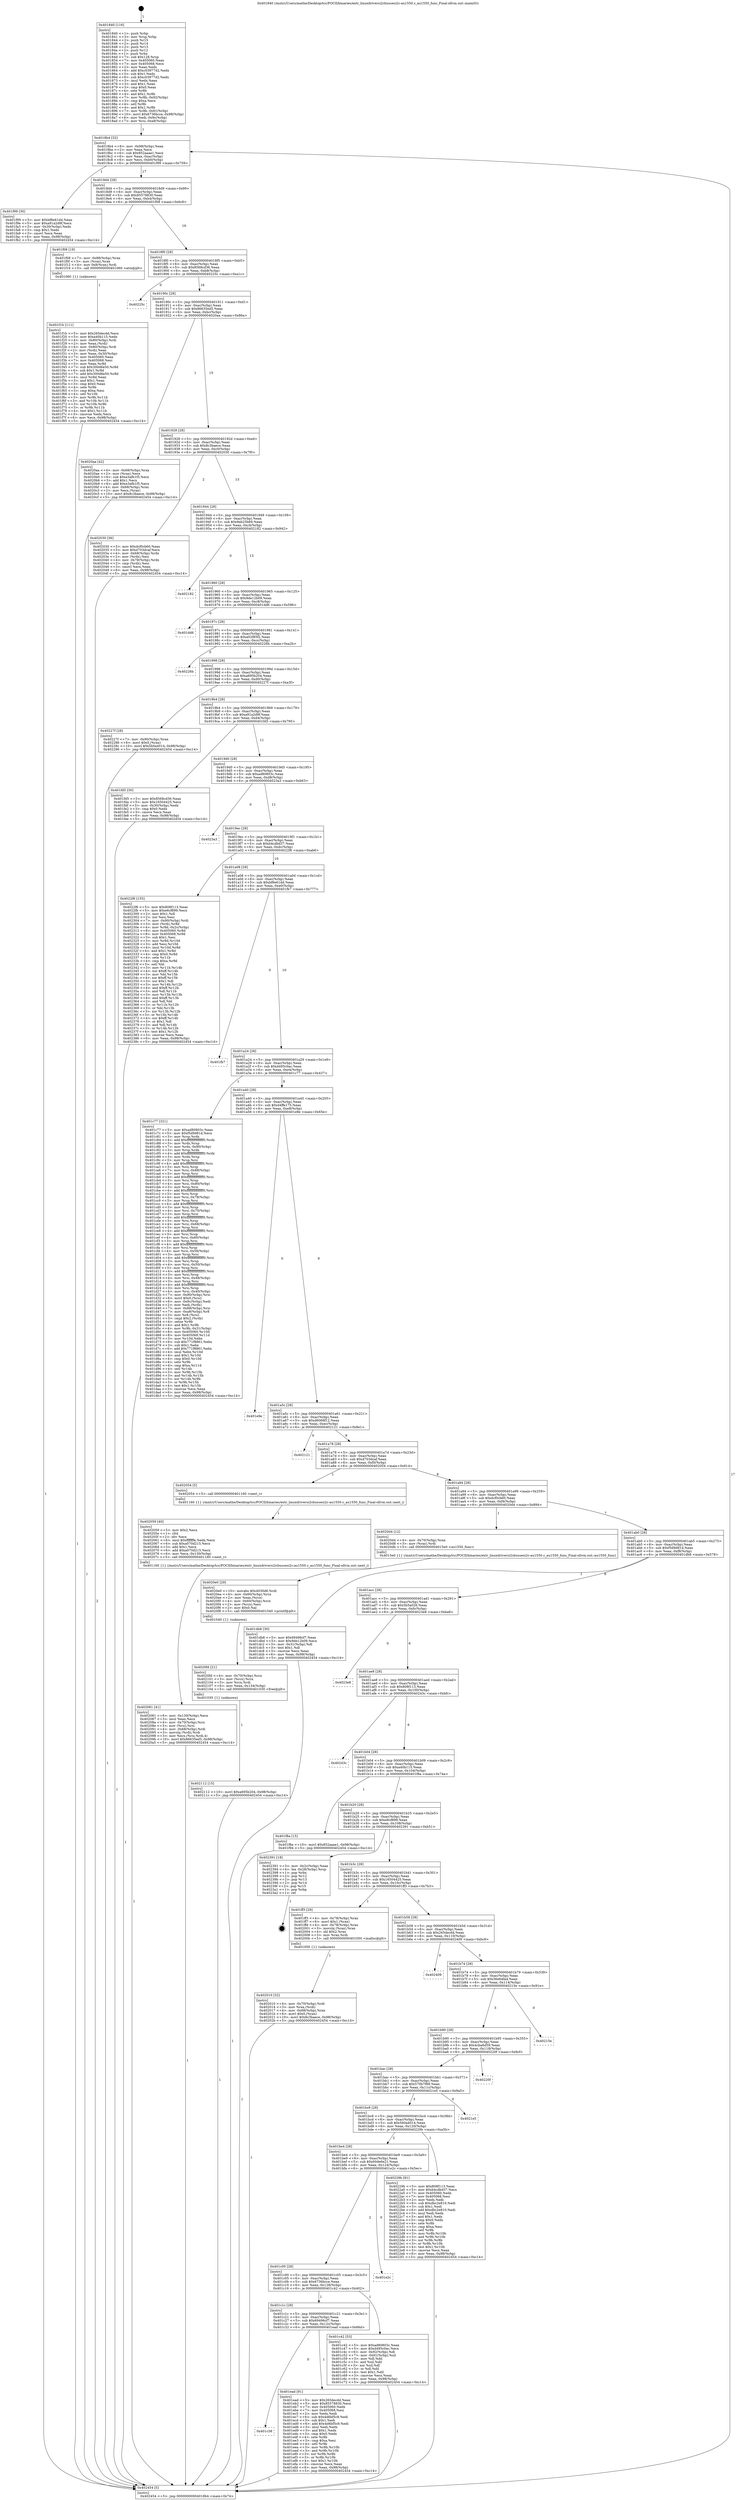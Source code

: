 digraph "0x401840" {
  label = "0x401840 (/mnt/c/Users/mathe/Desktop/tcc/POCII/binaries/extr_linuxdriversi2cbussesi2c-au1550.c_au1550_func_Final-ollvm.out::main(0))"
  labelloc = "t"
  node[shape=record]

  Entry [label="",width=0.3,height=0.3,shape=circle,fillcolor=black,style=filled]
  "0x4018b4" [label="{
     0x4018b4 [32]\l
     | [instrs]\l
     &nbsp;&nbsp;0x4018b4 \<+6\>: mov -0x98(%rbp),%eax\l
     &nbsp;&nbsp;0x4018ba \<+2\>: mov %eax,%ecx\l
     &nbsp;&nbsp;0x4018bc \<+6\>: sub $0x852aaae1,%ecx\l
     &nbsp;&nbsp;0x4018c2 \<+6\>: mov %eax,-0xac(%rbp)\l
     &nbsp;&nbsp;0x4018c8 \<+6\>: mov %ecx,-0xb0(%rbp)\l
     &nbsp;&nbsp;0x4018ce \<+6\>: je 0000000000401f99 \<main+0x759\>\l
  }"]
  "0x401f99" [label="{
     0x401f99 [30]\l
     | [instrs]\l
     &nbsp;&nbsp;0x401f99 \<+5\>: mov $0xbf8e61dd,%eax\l
     &nbsp;&nbsp;0x401f9e \<+5\>: mov $0xa91a2d9f,%ecx\l
     &nbsp;&nbsp;0x401fa3 \<+3\>: mov -0x30(%rbp),%edx\l
     &nbsp;&nbsp;0x401fa6 \<+3\>: cmp $0x1,%edx\l
     &nbsp;&nbsp;0x401fa9 \<+3\>: cmovl %ecx,%eax\l
     &nbsp;&nbsp;0x401fac \<+6\>: mov %eax,-0x98(%rbp)\l
     &nbsp;&nbsp;0x401fb2 \<+5\>: jmp 0000000000402454 \<main+0xc14\>\l
  }"]
  "0x4018d4" [label="{
     0x4018d4 [28]\l
     | [instrs]\l
     &nbsp;&nbsp;0x4018d4 \<+5\>: jmp 00000000004018d9 \<main+0x99\>\l
     &nbsp;&nbsp;0x4018d9 \<+6\>: mov -0xac(%rbp),%eax\l
     &nbsp;&nbsp;0x4018df \<+5\>: sub $0x85578830,%eax\l
     &nbsp;&nbsp;0x4018e4 \<+6\>: mov %eax,-0xb4(%rbp)\l
     &nbsp;&nbsp;0x4018ea \<+6\>: je 0000000000401f08 \<main+0x6c8\>\l
  }"]
  Exit [label="",width=0.3,height=0.3,shape=circle,fillcolor=black,style=filled,peripheries=2]
  "0x401f08" [label="{
     0x401f08 [19]\l
     | [instrs]\l
     &nbsp;&nbsp;0x401f08 \<+7\>: mov -0x88(%rbp),%rax\l
     &nbsp;&nbsp;0x401f0f \<+3\>: mov (%rax),%rax\l
     &nbsp;&nbsp;0x401f12 \<+4\>: mov 0x8(%rax),%rdi\l
     &nbsp;&nbsp;0x401f16 \<+5\>: call 0000000000401060 \<atoi@plt\>\l
     | [calls]\l
     &nbsp;&nbsp;0x401060 \{1\} (unknown)\l
  }"]
  "0x4018f0" [label="{
     0x4018f0 [28]\l
     | [instrs]\l
     &nbsp;&nbsp;0x4018f0 \<+5\>: jmp 00000000004018f5 \<main+0xb5\>\l
     &nbsp;&nbsp;0x4018f5 \<+6\>: mov -0xac(%rbp),%eax\l
     &nbsp;&nbsp;0x4018fb \<+5\>: sub $0x8568cd36,%eax\l
     &nbsp;&nbsp;0x401900 \<+6\>: mov %eax,-0xb8(%rbp)\l
     &nbsp;&nbsp;0x401906 \<+6\>: je 000000000040225c \<main+0xa1c\>\l
  }"]
  "0x402112" [label="{
     0x402112 [15]\l
     | [instrs]\l
     &nbsp;&nbsp;0x402112 \<+10\>: movl $0xa695b204,-0x98(%rbp)\l
     &nbsp;&nbsp;0x40211c \<+5\>: jmp 0000000000402454 \<main+0xc14\>\l
  }"]
  "0x40225c" [label="{
     0x40225c\l
  }", style=dashed]
  "0x40190c" [label="{
     0x40190c [28]\l
     | [instrs]\l
     &nbsp;&nbsp;0x40190c \<+5\>: jmp 0000000000401911 \<main+0xd1\>\l
     &nbsp;&nbsp;0x401911 \<+6\>: mov -0xac(%rbp),%eax\l
     &nbsp;&nbsp;0x401917 \<+5\>: sub $0x86635ed5,%eax\l
     &nbsp;&nbsp;0x40191c \<+6\>: mov %eax,-0xbc(%rbp)\l
     &nbsp;&nbsp;0x401922 \<+6\>: je 00000000004020aa \<main+0x86a\>\l
  }"]
  "0x4020fd" [label="{
     0x4020fd [21]\l
     | [instrs]\l
     &nbsp;&nbsp;0x4020fd \<+4\>: mov -0x70(%rbp),%rcx\l
     &nbsp;&nbsp;0x402101 \<+3\>: mov (%rcx),%rcx\l
     &nbsp;&nbsp;0x402104 \<+3\>: mov %rcx,%rdi\l
     &nbsp;&nbsp;0x402107 \<+6\>: mov %eax,-0x134(%rbp)\l
     &nbsp;&nbsp;0x40210d \<+5\>: call 0000000000401030 \<free@plt\>\l
     | [calls]\l
     &nbsp;&nbsp;0x401030 \{1\} (unknown)\l
  }"]
  "0x4020aa" [label="{
     0x4020aa [42]\l
     | [instrs]\l
     &nbsp;&nbsp;0x4020aa \<+4\>: mov -0x68(%rbp),%rax\l
     &nbsp;&nbsp;0x4020ae \<+2\>: mov (%rax),%ecx\l
     &nbsp;&nbsp;0x4020b0 \<+6\>: sub $0xe3afb1f5,%ecx\l
     &nbsp;&nbsp;0x4020b6 \<+3\>: add $0x1,%ecx\l
     &nbsp;&nbsp;0x4020b9 \<+6\>: add $0xe3afb1f5,%ecx\l
     &nbsp;&nbsp;0x4020bf \<+4\>: mov -0x68(%rbp),%rax\l
     &nbsp;&nbsp;0x4020c3 \<+2\>: mov %ecx,(%rax)\l
     &nbsp;&nbsp;0x4020c5 \<+10\>: movl $0x8c3baece,-0x98(%rbp)\l
     &nbsp;&nbsp;0x4020cf \<+5\>: jmp 0000000000402454 \<main+0xc14\>\l
  }"]
  "0x401928" [label="{
     0x401928 [28]\l
     | [instrs]\l
     &nbsp;&nbsp;0x401928 \<+5\>: jmp 000000000040192d \<main+0xed\>\l
     &nbsp;&nbsp;0x40192d \<+6\>: mov -0xac(%rbp),%eax\l
     &nbsp;&nbsp;0x401933 \<+5\>: sub $0x8c3baece,%eax\l
     &nbsp;&nbsp;0x401938 \<+6\>: mov %eax,-0xc0(%rbp)\l
     &nbsp;&nbsp;0x40193e \<+6\>: je 0000000000402030 \<main+0x7f0\>\l
  }"]
  "0x4020e0" [label="{
     0x4020e0 [29]\l
     | [instrs]\l
     &nbsp;&nbsp;0x4020e0 \<+10\>: movabs $0x4030d6,%rdi\l
     &nbsp;&nbsp;0x4020ea \<+4\>: mov -0x60(%rbp),%rcx\l
     &nbsp;&nbsp;0x4020ee \<+2\>: mov %eax,(%rcx)\l
     &nbsp;&nbsp;0x4020f0 \<+4\>: mov -0x60(%rbp),%rcx\l
     &nbsp;&nbsp;0x4020f4 \<+2\>: mov (%rcx),%esi\l
     &nbsp;&nbsp;0x4020f6 \<+2\>: mov $0x0,%al\l
     &nbsp;&nbsp;0x4020f8 \<+5\>: call 0000000000401040 \<printf@plt\>\l
     | [calls]\l
     &nbsp;&nbsp;0x401040 \{1\} (unknown)\l
  }"]
  "0x402030" [label="{
     0x402030 [36]\l
     | [instrs]\l
     &nbsp;&nbsp;0x402030 \<+5\>: mov $0xdcf0cb60,%eax\l
     &nbsp;&nbsp;0x402035 \<+5\>: mov $0xd703dcaf,%ecx\l
     &nbsp;&nbsp;0x40203a \<+4\>: mov -0x68(%rbp),%rdx\l
     &nbsp;&nbsp;0x40203e \<+2\>: mov (%rdx),%esi\l
     &nbsp;&nbsp;0x402040 \<+4\>: mov -0x78(%rbp),%rdx\l
     &nbsp;&nbsp;0x402044 \<+2\>: cmp (%rdx),%esi\l
     &nbsp;&nbsp;0x402046 \<+3\>: cmovl %ecx,%eax\l
     &nbsp;&nbsp;0x402049 \<+6\>: mov %eax,-0x98(%rbp)\l
     &nbsp;&nbsp;0x40204f \<+5\>: jmp 0000000000402454 \<main+0xc14\>\l
  }"]
  "0x401944" [label="{
     0x401944 [28]\l
     | [instrs]\l
     &nbsp;&nbsp;0x401944 \<+5\>: jmp 0000000000401949 \<main+0x109\>\l
     &nbsp;&nbsp;0x401949 \<+6\>: mov -0xac(%rbp),%eax\l
     &nbsp;&nbsp;0x40194f \<+5\>: sub $0x9ab25b69,%eax\l
     &nbsp;&nbsp;0x401954 \<+6\>: mov %eax,-0xc4(%rbp)\l
     &nbsp;&nbsp;0x40195a \<+6\>: je 0000000000402182 \<main+0x942\>\l
  }"]
  "0x402081" [label="{
     0x402081 [41]\l
     | [instrs]\l
     &nbsp;&nbsp;0x402081 \<+6\>: mov -0x130(%rbp),%ecx\l
     &nbsp;&nbsp;0x402087 \<+3\>: imul %eax,%ecx\l
     &nbsp;&nbsp;0x40208a \<+4\>: mov -0x70(%rbp),%rsi\l
     &nbsp;&nbsp;0x40208e \<+3\>: mov (%rsi),%rsi\l
     &nbsp;&nbsp;0x402091 \<+4\>: mov -0x68(%rbp),%rdi\l
     &nbsp;&nbsp;0x402095 \<+3\>: movslq (%rdi),%rdi\l
     &nbsp;&nbsp;0x402098 \<+3\>: mov %ecx,(%rsi,%rdi,4)\l
     &nbsp;&nbsp;0x40209b \<+10\>: movl $0x86635ed5,-0x98(%rbp)\l
     &nbsp;&nbsp;0x4020a5 \<+5\>: jmp 0000000000402454 \<main+0xc14\>\l
  }"]
  "0x402182" [label="{
     0x402182\l
  }", style=dashed]
  "0x401960" [label="{
     0x401960 [28]\l
     | [instrs]\l
     &nbsp;&nbsp;0x401960 \<+5\>: jmp 0000000000401965 \<main+0x125\>\l
     &nbsp;&nbsp;0x401965 \<+6\>: mov -0xac(%rbp),%eax\l
     &nbsp;&nbsp;0x40196b \<+5\>: sub $0x9de12b09,%eax\l
     &nbsp;&nbsp;0x401970 \<+6\>: mov %eax,-0xc8(%rbp)\l
     &nbsp;&nbsp;0x401976 \<+6\>: je 0000000000401dd6 \<main+0x596\>\l
  }"]
  "0x402059" [label="{
     0x402059 [40]\l
     | [instrs]\l
     &nbsp;&nbsp;0x402059 \<+5\>: mov $0x2,%ecx\l
     &nbsp;&nbsp;0x40205e \<+1\>: cltd\l
     &nbsp;&nbsp;0x40205f \<+2\>: idiv %ecx\l
     &nbsp;&nbsp;0x402061 \<+6\>: imul $0xfffffffe,%edx,%ecx\l
     &nbsp;&nbsp;0x402067 \<+6\>: sub $0xa070d215,%ecx\l
     &nbsp;&nbsp;0x40206d \<+3\>: add $0x1,%ecx\l
     &nbsp;&nbsp;0x402070 \<+6\>: add $0xa070d215,%ecx\l
     &nbsp;&nbsp;0x402076 \<+6\>: mov %ecx,-0x130(%rbp)\l
     &nbsp;&nbsp;0x40207c \<+5\>: call 0000000000401160 \<next_i\>\l
     | [calls]\l
     &nbsp;&nbsp;0x401160 \{1\} (/mnt/c/Users/mathe/Desktop/tcc/POCII/binaries/extr_linuxdriversi2cbussesi2c-au1550.c_au1550_func_Final-ollvm.out::next_i)\l
  }"]
  "0x401dd6" [label="{
     0x401dd6\l
  }", style=dashed]
  "0x40197c" [label="{
     0x40197c [28]\l
     | [instrs]\l
     &nbsp;&nbsp;0x40197c \<+5\>: jmp 0000000000401981 \<main+0x141\>\l
     &nbsp;&nbsp;0x401981 \<+6\>: mov -0xac(%rbp),%eax\l
     &nbsp;&nbsp;0x401987 \<+5\>: sub $0xa02f85f2,%eax\l
     &nbsp;&nbsp;0x40198c \<+6\>: mov %eax,-0xcc(%rbp)\l
     &nbsp;&nbsp;0x401992 \<+6\>: je 000000000040226b \<main+0xa2b\>\l
  }"]
  "0x402010" [label="{
     0x402010 [32]\l
     | [instrs]\l
     &nbsp;&nbsp;0x402010 \<+4\>: mov -0x70(%rbp),%rdi\l
     &nbsp;&nbsp;0x402014 \<+3\>: mov %rax,(%rdi)\l
     &nbsp;&nbsp;0x402017 \<+4\>: mov -0x68(%rbp),%rax\l
     &nbsp;&nbsp;0x40201b \<+6\>: movl $0x0,(%rax)\l
     &nbsp;&nbsp;0x402021 \<+10\>: movl $0x8c3baece,-0x98(%rbp)\l
     &nbsp;&nbsp;0x40202b \<+5\>: jmp 0000000000402454 \<main+0xc14\>\l
  }"]
  "0x40226b" [label="{
     0x40226b\l
  }", style=dashed]
  "0x401998" [label="{
     0x401998 [28]\l
     | [instrs]\l
     &nbsp;&nbsp;0x401998 \<+5\>: jmp 000000000040199d \<main+0x15d\>\l
     &nbsp;&nbsp;0x40199d \<+6\>: mov -0xac(%rbp),%eax\l
     &nbsp;&nbsp;0x4019a3 \<+5\>: sub $0xa695b204,%eax\l
     &nbsp;&nbsp;0x4019a8 \<+6\>: mov %eax,-0xd0(%rbp)\l
     &nbsp;&nbsp;0x4019ae \<+6\>: je 000000000040227f \<main+0xa3f\>\l
  }"]
  "0x401f1b" [label="{
     0x401f1b [111]\l
     | [instrs]\l
     &nbsp;&nbsp;0x401f1b \<+5\>: mov $0x265decdd,%ecx\l
     &nbsp;&nbsp;0x401f20 \<+5\>: mov $0xa40b115,%edx\l
     &nbsp;&nbsp;0x401f25 \<+4\>: mov -0x80(%rbp),%rdi\l
     &nbsp;&nbsp;0x401f29 \<+2\>: mov %eax,(%rdi)\l
     &nbsp;&nbsp;0x401f2b \<+4\>: mov -0x80(%rbp),%rdi\l
     &nbsp;&nbsp;0x401f2f \<+2\>: mov (%rdi),%eax\l
     &nbsp;&nbsp;0x401f31 \<+3\>: mov %eax,-0x30(%rbp)\l
     &nbsp;&nbsp;0x401f34 \<+7\>: mov 0x405060,%eax\l
     &nbsp;&nbsp;0x401f3b \<+7\>: mov 0x405068,%esi\l
     &nbsp;&nbsp;0x401f42 \<+3\>: mov %eax,%r8d\l
     &nbsp;&nbsp;0x401f45 \<+7\>: sub $0x300d6e50,%r8d\l
     &nbsp;&nbsp;0x401f4c \<+4\>: sub $0x1,%r8d\l
     &nbsp;&nbsp;0x401f50 \<+7\>: add $0x300d6e50,%r8d\l
     &nbsp;&nbsp;0x401f57 \<+4\>: imul %r8d,%eax\l
     &nbsp;&nbsp;0x401f5b \<+3\>: and $0x1,%eax\l
     &nbsp;&nbsp;0x401f5e \<+3\>: cmp $0x0,%eax\l
     &nbsp;&nbsp;0x401f61 \<+4\>: sete %r9b\l
     &nbsp;&nbsp;0x401f65 \<+3\>: cmp $0xa,%esi\l
     &nbsp;&nbsp;0x401f68 \<+4\>: setl %r10b\l
     &nbsp;&nbsp;0x401f6c \<+3\>: mov %r9b,%r11b\l
     &nbsp;&nbsp;0x401f6f \<+3\>: and %r10b,%r11b\l
     &nbsp;&nbsp;0x401f72 \<+3\>: xor %r10b,%r9b\l
     &nbsp;&nbsp;0x401f75 \<+3\>: or %r9b,%r11b\l
     &nbsp;&nbsp;0x401f78 \<+4\>: test $0x1,%r11b\l
     &nbsp;&nbsp;0x401f7c \<+3\>: cmovne %edx,%ecx\l
     &nbsp;&nbsp;0x401f7f \<+6\>: mov %ecx,-0x98(%rbp)\l
     &nbsp;&nbsp;0x401f85 \<+5\>: jmp 0000000000402454 \<main+0xc14\>\l
  }"]
  "0x40227f" [label="{
     0x40227f [28]\l
     | [instrs]\l
     &nbsp;&nbsp;0x40227f \<+7\>: mov -0x90(%rbp),%rax\l
     &nbsp;&nbsp;0x402286 \<+6\>: movl $0x0,(%rax)\l
     &nbsp;&nbsp;0x40228c \<+10\>: movl $0x5b0a4014,-0x98(%rbp)\l
     &nbsp;&nbsp;0x402296 \<+5\>: jmp 0000000000402454 \<main+0xc14\>\l
  }"]
  "0x4019b4" [label="{
     0x4019b4 [28]\l
     | [instrs]\l
     &nbsp;&nbsp;0x4019b4 \<+5\>: jmp 00000000004019b9 \<main+0x179\>\l
     &nbsp;&nbsp;0x4019b9 \<+6\>: mov -0xac(%rbp),%eax\l
     &nbsp;&nbsp;0x4019bf \<+5\>: sub $0xa91a2d9f,%eax\l
     &nbsp;&nbsp;0x4019c4 \<+6\>: mov %eax,-0xd4(%rbp)\l
     &nbsp;&nbsp;0x4019ca \<+6\>: je 0000000000401fd5 \<main+0x795\>\l
  }"]
  "0x401c38" [label="{
     0x401c38\l
  }", style=dashed]
  "0x401fd5" [label="{
     0x401fd5 [30]\l
     | [instrs]\l
     &nbsp;&nbsp;0x401fd5 \<+5\>: mov $0x8568cd36,%eax\l
     &nbsp;&nbsp;0x401fda \<+5\>: mov $0x16504425,%ecx\l
     &nbsp;&nbsp;0x401fdf \<+3\>: mov -0x30(%rbp),%edx\l
     &nbsp;&nbsp;0x401fe2 \<+3\>: cmp $0x0,%edx\l
     &nbsp;&nbsp;0x401fe5 \<+3\>: cmove %ecx,%eax\l
     &nbsp;&nbsp;0x401fe8 \<+6\>: mov %eax,-0x98(%rbp)\l
     &nbsp;&nbsp;0x401fee \<+5\>: jmp 0000000000402454 \<main+0xc14\>\l
  }"]
  "0x4019d0" [label="{
     0x4019d0 [28]\l
     | [instrs]\l
     &nbsp;&nbsp;0x4019d0 \<+5\>: jmp 00000000004019d5 \<main+0x195\>\l
     &nbsp;&nbsp;0x4019d5 \<+6\>: mov -0xac(%rbp),%eax\l
     &nbsp;&nbsp;0x4019db \<+5\>: sub $0xad80803c,%eax\l
     &nbsp;&nbsp;0x4019e0 \<+6\>: mov %eax,-0xd8(%rbp)\l
     &nbsp;&nbsp;0x4019e6 \<+6\>: je 00000000004023a3 \<main+0xb63\>\l
  }"]
  "0x401ead" [label="{
     0x401ead [91]\l
     | [instrs]\l
     &nbsp;&nbsp;0x401ead \<+5\>: mov $0x265decdd,%eax\l
     &nbsp;&nbsp;0x401eb2 \<+5\>: mov $0x85578830,%ecx\l
     &nbsp;&nbsp;0x401eb7 \<+7\>: mov 0x405060,%edx\l
     &nbsp;&nbsp;0x401ebe \<+7\>: mov 0x405068,%esi\l
     &nbsp;&nbsp;0x401ec5 \<+2\>: mov %edx,%edi\l
     &nbsp;&nbsp;0x401ec7 \<+6\>: sub $0x4d6bf5c9,%edi\l
     &nbsp;&nbsp;0x401ecd \<+3\>: sub $0x1,%edi\l
     &nbsp;&nbsp;0x401ed0 \<+6\>: add $0x4d6bf5c9,%edi\l
     &nbsp;&nbsp;0x401ed6 \<+3\>: imul %edi,%edx\l
     &nbsp;&nbsp;0x401ed9 \<+3\>: and $0x1,%edx\l
     &nbsp;&nbsp;0x401edc \<+3\>: cmp $0x0,%edx\l
     &nbsp;&nbsp;0x401edf \<+4\>: sete %r8b\l
     &nbsp;&nbsp;0x401ee3 \<+3\>: cmp $0xa,%esi\l
     &nbsp;&nbsp;0x401ee6 \<+4\>: setl %r9b\l
     &nbsp;&nbsp;0x401eea \<+3\>: mov %r8b,%r10b\l
     &nbsp;&nbsp;0x401eed \<+3\>: and %r9b,%r10b\l
     &nbsp;&nbsp;0x401ef0 \<+3\>: xor %r9b,%r8b\l
     &nbsp;&nbsp;0x401ef3 \<+3\>: or %r8b,%r10b\l
     &nbsp;&nbsp;0x401ef6 \<+4\>: test $0x1,%r10b\l
     &nbsp;&nbsp;0x401efa \<+3\>: cmovne %ecx,%eax\l
     &nbsp;&nbsp;0x401efd \<+6\>: mov %eax,-0x98(%rbp)\l
     &nbsp;&nbsp;0x401f03 \<+5\>: jmp 0000000000402454 \<main+0xc14\>\l
  }"]
  "0x4023a3" [label="{
     0x4023a3\l
  }", style=dashed]
  "0x4019ec" [label="{
     0x4019ec [28]\l
     | [instrs]\l
     &nbsp;&nbsp;0x4019ec \<+5\>: jmp 00000000004019f1 \<main+0x1b1\>\l
     &nbsp;&nbsp;0x4019f1 \<+6\>: mov -0xac(%rbp),%eax\l
     &nbsp;&nbsp;0x4019f7 \<+5\>: sub $0xb4cdbd37,%eax\l
     &nbsp;&nbsp;0x4019fc \<+6\>: mov %eax,-0xdc(%rbp)\l
     &nbsp;&nbsp;0x401a02 \<+6\>: je 00000000004022f6 \<main+0xab6\>\l
  }"]
  "0x401840" [label="{
     0x401840 [116]\l
     | [instrs]\l
     &nbsp;&nbsp;0x401840 \<+1\>: push %rbp\l
     &nbsp;&nbsp;0x401841 \<+3\>: mov %rsp,%rbp\l
     &nbsp;&nbsp;0x401844 \<+2\>: push %r15\l
     &nbsp;&nbsp;0x401846 \<+2\>: push %r14\l
     &nbsp;&nbsp;0x401848 \<+2\>: push %r13\l
     &nbsp;&nbsp;0x40184a \<+2\>: push %r12\l
     &nbsp;&nbsp;0x40184c \<+1\>: push %rbx\l
     &nbsp;&nbsp;0x40184d \<+7\>: sub $0x128,%rsp\l
     &nbsp;&nbsp;0x401854 \<+7\>: mov 0x405060,%eax\l
     &nbsp;&nbsp;0x40185b \<+7\>: mov 0x405068,%ecx\l
     &nbsp;&nbsp;0x401862 \<+2\>: mov %eax,%edx\l
     &nbsp;&nbsp;0x401864 \<+6\>: add $0xc03977d2,%edx\l
     &nbsp;&nbsp;0x40186a \<+3\>: sub $0x1,%edx\l
     &nbsp;&nbsp;0x40186d \<+6\>: sub $0xc03977d2,%edx\l
     &nbsp;&nbsp;0x401873 \<+3\>: imul %edx,%eax\l
     &nbsp;&nbsp;0x401876 \<+3\>: and $0x1,%eax\l
     &nbsp;&nbsp;0x401879 \<+3\>: cmp $0x0,%eax\l
     &nbsp;&nbsp;0x40187c \<+4\>: sete %r8b\l
     &nbsp;&nbsp;0x401880 \<+4\>: and $0x1,%r8b\l
     &nbsp;&nbsp;0x401884 \<+7\>: mov %r8b,-0x92(%rbp)\l
     &nbsp;&nbsp;0x40188b \<+3\>: cmp $0xa,%ecx\l
     &nbsp;&nbsp;0x40188e \<+4\>: setl %r8b\l
     &nbsp;&nbsp;0x401892 \<+4\>: and $0x1,%r8b\l
     &nbsp;&nbsp;0x401896 \<+7\>: mov %r8b,-0x91(%rbp)\l
     &nbsp;&nbsp;0x40189d \<+10\>: movl $0x6736bcce,-0x98(%rbp)\l
     &nbsp;&nbsp;0x4018a7 \<+6\>: mov %edi,-0x9c(%rbp)\l
     &nbsp;&nbsp;0x4018ad \<+7\>: mov %rsi,-0xa8(%rbp)\l
  }"]
  "0x4022f6" [label="{
     0x4022f6 [155]\l
     | [instrs]\l
     &nbsp;&nbsp;0x4022f6 \<+5\>: mov $0x808f113,%eax\l
     &nbsp;&nbsp;0x4022fb \<+5\>: mov $0xe6cf899,%ecx\l
     &nbsp;&nbsp;0x402300 \<+2\>: mov $0x1,%dl\l
     &nbsp;&nbsp;0x402302 \<+2\>: xor %esi,%esi\l
     &nbsp;&nbsp;0x402304 \<+7\>: mov -0x90(%rbp),%rdi\l
     &nbsp;&nbsp;0x40230b \<+3\>: mov (%rdi),%r8d\l
     &nbsp;&nbsp;0x40230e \<+4\>: mov %r8d,-0x2c(%rbp)\l
     &nbsp;&nbsp;0x402312 \<+8\>: mov 0x405060,%r8d\l
     &nbsp;&nbsp;0x40231a \<+8\>: mov 0x405068,%r9d\l
     &nbsp;&nbsp;0x402322 \<+3\>: sub $0x1,%esi\l
     &nbsp;&nbsp;0x402325 \<+3\>: mov %r8d,%r10d\l
     &nbsp;&nbsp;0x402328 \<+3\>: add %esi,%r10d\l
     &nbsp;&nbsp;0x40232b \<+4\>: imul %r10d,%r8d\l
     &nbsp;&nbsp;0x40232f \<+4\>: and $0x1,%r8d\l
     &nbsp;&nbsp;0x402333 \<+4\>: cmp $0x0,%r8d\l
     &nbsp;&nbsp;0x402337 \<+4\>: sete %r11b\l
     &nbsp;&nbsp;0x40233b \<+4\>: cmp $0xa,%r9d\l
     &nbsp;&nbsp;0x40233f \<+3\>: setl %bl\l
     &nbsp;&nbsp;0x402342 \<+3\>: mov %r11b,%r14b\l
     &nbsp;&nbsp;0x402345 \<+4\>: xor $0xff,%r14b\l
     &nbsp;&nbsp;0x402349 \<+3\>: mov %bl,%r15b\l
     &nbsp;&nbsp;0x40234c \<+4\>: xor $0xff,%r15b\l
     &nbsp;&nbsp;0x402350 \<+3\>: xor $0x1,%dl\l
     &nbsp;&nbsp;0x402353 \<+3\>: mov %r14b,%r12b\l
     &nbsp;&nbsp;0x402356 \<+4\>: and $0xff,%r12b\l
     &nbsp;&nbsp;0x40235a \<+3\>: and %dl,%r11b\l
     &nbsp;&nbsp;0x40235d \<+3\>: mov %r15b,%r13b\l
     &nbsp;&nbsp;0x402360 \<+4\>: and $0xff,%r13b\l
     &nbsp;&nbsp;0x402364 \<+2\>: and %dl,%bl\l
     &nbsp;&nbsp;0x402366 \<+3\>: or %r11b,%r12b\l
     &nbsp;&nbsp;0x402369 \<+3\>: or %bl,%r13b\l
     &nbsp;&nbsp;0x40236c \<+3\>: xor %r13b,%r12b\l
     &nbsp;&nbsp;0x40236f \<+3\>: or %r15b,%r14b\l
     &nbsp;&nbsp;0x402372 \<+4\>: xor $0xff,%r14b\l
     &nbsp;&nbsp;0x402376 \<+3\>: or $0x1,%dl\l
     &nbsp;&nbsp;0x402379 \<+3\>: and %dl,%r14b\l
     &nbsp;&nbsp;0x40237c \<+3\>: or %r14b,%r12b\l
     &nbsp;&nbsp;0x40237f \<+4\>: test $0x1,%r12b\l
     &nbsp;&nbsp;0x402383 \<+3\>: cmovne %ecx,%eax\l
     &nbsp;&nbsp;0x402386 \<+6\>: mov %eax,-0x98(%rbp)\l
     &nbsp;&nbsp;0x40238c \<+5\>: jmp 0000000000402454 \<main+0xc14\>\l
  }"]
  "0x401a08" [label="{
     0x401a08 [28]\l
     | [instrs]\l
     &nbsp;&nbsp;0x401a08 \<+5\>: jmp 0000000000401a0d \<main+0x1cd\>\l
     &nbsp;&nbsp;0x401a0d \<+6\>: mov -0xac(%rbp),%eax\l
     &nbsp;&nbsp;0x401a13 \<+5\>: sub $0xbf8e61dd,%eax\l
     &nbsp;&nbsp;0x401a18 \<+6\>: mov %eax,-0xe0(%rbp)\l
     &nbsp;&nbsp;0x401a1e \<+6\>: je 0000000000401fb7 \<main+0x777\>\l
  }"]
  "0x402454" [label="{
     0x402454 [5]\l
     | [instrs]\l
     &nbsp;&nbsp;0x402454 \<+5\>: jmp 00000000004018b4 \<main+0x74\>\l
  }"]
  "0x401fb7" [label="{
     0x401fb7\l
  }", style=dashed]
  "0x401a24" [label="{
     0x401a24 [28]\l
     | [instrs]\l
     &nbsp;&nbsp;0x401a24 \<+5\>: jmp 0000000000401a29 \<main+0x1e9\>\l
     &nbsp;&nbsp;0x401a29 \<+6\>: mov -0xac(%rbp),%eax\l
     &nbsp;&nbsp;0x401a2f \<+5\>: sub $0xd495c0ac,%eax\l
     &nbsp;&nbsp;0x401a34 \<+6\>: mov %eax,-0xe4(%rbp)\l
     &nbsp;&nbsp;0x401a3a \<+6\>: je 0000000000401c77 \<main+0x437\>\l
  }"]
  "0x401c1c" [label="{
     0x401c1c [28]\l
     | [instrs]\l
     &nbsp;&nbsp;0x401c1c \<+5\>: jmp 0000000000401c21 \<main+0x3e1\>\l
     &nbsp;&nbsp;0x401c21 \<+6\>: mov -0xac(%rbp),%eax\l
     &nbsp;&nbsp;0x401c27 \<+5\>: sub $0x69496cf7,%eax\l
     &nbsp;&nbsp;0x401c2c \<+6\>: mov %eax,-0x12c(%rbp)\l
     &nbsp;&nbsp;0x401c32 \<+6\>: je 0000000000401ead \<main+0x66d\>\l
  }"]
  "0x401c77" [label="{
     0x401c77 [321]\l
     | [instrs]\l
     &nbsp;&nbsp;0x401c77 \<+5\>: mov $0xad80803c,%eax\l
     &nbsp;&nbsp;0x401c7c \<+5\>: mov $0xf5d9d81d,%ecx\l
     &nbsp;&nbsp;0x401c81 \<+3\>: mov %rsp,%rdx\l
     &nbsp;&nbsp;0x401c84 \<+4\>: add $0xfffffffffffffff0,%rdx\l
     &nbsp;&nbsp;0x401c88 \<+3\>: mov %rdx,%rsp\l
     &nbsp;&nbsp;0x401c8b \<+7\>: mov %rdx,-0x90(%rbp)\l
     &nbsp;&nbsp;0x401c92 \<+3\>: mov %rsp,%rdx\l
     &nbsp;&nbsp;0x401c95 \<+4\>: add $0xfffffffffffffff0,%rdx\l
     &nbsp;&nbsp;0x401c99 \<+3\>: mov %rdx,%rsp\l
     &nbsp;&nbsp;0x401c9c \<+3\>: mov %rsp,%rsi\l
     &nbsp;&nbsp;0x401c9f \<+4\>: add $0xfffffffffffffff0,%rsi\l
     &nbsp;&nbsp;0x401ca3 \<+3\>: mov %rsi,%rsp\l
     &nbsp;&nbsp;0x401ca6 \<+7\>: mov %rsi,-0x88(%rbp)\l
     &nbsp;&nbsp;0x401cad \<+3\>: mov %rsp,%rsi\l
     &nbsp;&nbsp;0x401cb0 \<+4\>: add $0xfffffffffffffff0,%rsi\l
     &nbsp;&nbsp;0x401cb4 \<+3\>: mov %rsi,%rsp\l
     &nbsp;&nbsp;0x401cb7 \<+4\>: mov %rsi,-0x80(%rbp)\l
     &nbsp;&nbsp;0x401cbb \<+3\>: mov %rsp,%rsi\l
     &nbsp;&nbsp;0x401cbe \<+4\>: add $0xfffffffffffffff0,%rsi\l
     &nbsp;&nbsp;0x401cc2 \<+3\>: mov %rsi,%rsp\l
     &nbsp;&nbsp;0x401cc5 \<+4\>: mov %rsi,-0x78(%rbp)\l
     &nbsp;&nbsp;0x401cc9 \<+3\>: mov %rsp,%rsi\l
     &nbsp;&nbsp;0x401ccc \<+4\>: add $0xfffffffffffffff0,%rsi\l
     &nbsp;&nbsp;0x401cd0 \<+3\>: mov %rsi,%rsp\l
     &nbsp;&nbsp;0x401cd3 \<+4\>: mov %rsi,-0x70(%rbp)\l
     &nbsp;&nbsp;0x401cd7 \<+3\>: mov %rsp,%rsi\l
     &nbsp;&nbsp;0x401cda \<+4\>: add $0xfffffffffffffff0,%rsi\l
     &nbsp;&nbsp;0x401cde \<+3\>: mov %rsi,%rsp\l
     &nbsp;&nbsp;0x401ce1 \<+4\>: mov %rsi,-0x68(%rbp)\l
     &nbsp;&nbsp;0x401ce5 \<+3\>: mov %rsp,%rsi\l
     &nbsp;&nbsp;0x401ce8 \<+4\>: add $0xfffffffffffffff0,%rsi\l
     &nbsp;&nbsp;0x401cec \<+3\>: mov %rsi,%rsp\l
     &nbsp;&nbsp;0x401cef \<+4\>: mov %rsi,-0x60(%rbp)\l
     &nbsp;&nbsp;0x401cf3 \<+3\>: mov %rsp,%rsi\l
     &nbsp;&nbsp;0x401cf6 \<+4\>: add $0xfffffffffffffff0,%rsi\l
     &nbsp;&nbsp;0x401cfa \<+3\>: mov %rsi,%rsp\l
     &nbsp;&nbsp;0x401cfd \<+4\>: mov %rsi,-0x58(%rbp)\l
     &nbsp;&nbsp;0x401d01 \<+3\>: mov %rsp,%rsi\l
     &nbsp;&nbsp;0x401d04 \<+4\>: add $0xfffffffffffffff0,%rsi\l
     &nbsp;&nbsp;0x401d08 \<+3\>: mov %rsi,%rsp\l
     &nbsp;&nbsp;0x401d0b \<+4\>: mov %rsi,-0x50(%rbp)\l
     &nbsp;&nbsp;0x401d0f \<+3\>: mov %rsp,%rsi\l
     &nbsp;&nbsp;0x401d12 \<+4\>: add $0xfffffffffffffff0,%rsi\l
     &nbsp;&nbsp;0x401d16 \<+3\>: mov %rsi,%rsp\l
     &nbsp;&nbsp;0x401d19 \<+4\>: mov %rsi,-0x48(%rbp)\l
     &nbsp;&nbsp;0x401d1d \<+3\>: mov %rsp,%rsi\l
     &nbsp;&nbsp;0x401d20 \<+4\>: add $0xfffffffffffffff0,%rsi\l
     &nbsp;&nbsp;0x401d24 \<+3\>: mov %rsi,%rsp\l
     &nbsp;&nbsp;0x401d27 \<+4\>: mov %rsi,-0x40(%rbp)\l
     &nbsp;&nbsp;0x401d2b \<+7\>: mov -0x90(%rbp),%rsi\l
     &nbsp;&nbsp;0x401d32 \<+6\>: movl $0x0,(%rsi)\l
     &nbsp;&nbsp;0x401d38 \<+6\>: mov -0x9c(%rbp),%edi\l
     &nbsp;&nbsp;0x401d3e \<+2\>: mov %edi,(%rdx)\l
     &nbsp;&nbsp;0x401d40 \<+7\>: mov -0x88(%rbp),%rsi\l
     &nbsp;&nbsp;0x401d47 \<+7\>: mov -0xa8(%rbp),%r8\l
     &nbsp;&nbsp;0x401d4e \<+3\>: mov %r8,(%rsi)\l
     &nbsp;&nbsp;0x401d51 \<+3\>: cmpl $0x2,(%rdx)\l
     &nbsp;&nbsp;0x401d54 \<+4\>: setne %r9b\l
     &nbsp;&nbsp;0x401d58 \<+4\>: and $0x1,%r9b\l
     &nbsp;&nbsp;0x401d5c \<+4\>: mov %r9b,-0x31(%rbp)\l
     &nbsp;&nbsp;0x401d60 \<+8\>: mov 0x405060,%r10d\l
     &nbsp;&nbsp;0x401d68 \<+8\>: mov 0x405068,%r11d\l
     &nbsp;&nbsp;0x401d70 \<+3\>: mov %r10d,%ebx\l
     &nbsp;&nbsp;0x401d73 \<+6\>: sub $0x771f8861,%ebx\l
     &nbsp;&nbsp;0x401d79 \<+3\>: sub $0x1,%ebx\l
     &nbsp;&nbsp;0x401d7c \<+6\>: add $0x771f8861,%ebx\l
     &nbsp;&nbsp;0x401d82 \<+4\>: imul %ebx,%r10d\l
     &nbsp;&nbsp;0x401d86 \<+4\>: and $0x1,%r10d\l
     &nbsp;&nbsp;0x401d8a \<+4\>: cmp $0x0,%r10d\l
     &nbsp;&nbsp;0x401d8e \<+4\>: sete %r9b\l
     &nbsp;&nbsp;0x401d92 \<+4\>: cmp $0xa,%r11d\l
     &nbsp;&nbsp;0x401d96 \<+4\>: setl %r14b\l
     &nbsp;&nbsp;0x401d9a \<+3\>: mov %r9b,%r15b\l
     &nbsp;&nbsp;0x401d9d \<+3\>: and %r14b,%r15b\l
     &nbsp;&nbsp;0x401da0 \<+3\>: xor %r14b,%r9b\l
     &nbsp;&nbsp;0x401da3 \<+3\>: or %r9b,%r15b\l
     &nbsp;&nbsp;0x401da6 \<+4\>: test $0x1,%r15b\l
     &nbsp;&nbsp;0x401daa \<+3\>: cmovne %ecx,%eax\l
     &nbsp;&nbsp;0x401dad \<+6\>: mov %eax,-0x98(%rbp)\l
     &nbsp;&nbsp;0x401db3 \<+5\>: jmp 0000000000402454 \<main+0xc14\>\l
  }"]
  "0x401a40" [label="{
     0x401a40 [28]\l
     | [instrs]\l
     &nbsp;&nbsp;0x401a40 \<+5\>: jmp 0000000000401a45 \<main+0x205\>\l
     &nbsp;&nbsp;0x401a45 \<+6\>: mov -0xac(%rbp),%eax\l
     &nbsp;&nbsp;0x401a4b \<+5\>: sub $0xd4ffe175,%eax\l
     &nbsp;&nbsp;0x401a50 \<+6\>: mov %eax,-0xe8(%rbp)\l
     &nbsp;&nbsp;0x401a56 \<+6\>: je 0000000000401e9e \<main+0x65e\>\l
  }"]
  "0x401c42" [label="{
     0x401c42 [53]\l
     | [instrs]\l
     &nbsp;&nbsp;0x401c42 \<+5\>: mov $0xad80803c,%eax\l
     &nbsp;&nbsp;0x401c47 \<+5\>: mov $0xd495c0ac,%ecx\l
     &nbsp;&nbsp;0x401c4c \<+6\>: mov -0x92(%rbp),%dl\l
     &nbsp;&nbsp;0x401c52 \<+7\>: mov -0x91(%rbp),%sil\l
     &nbsp;&nbsp;0x401c59 \<+3\>: mov %dl,%dil\l
     &nbsp;&nbsp;0x401c5c \<+3\>: and %sil,%dil\l
     &nbsp;&nbsp;0x401c5f \<+3\>: xor %sil,%dl\l
     &nbsp;&nbsp;0x401c62 \<+3\>: or %dl,%dil\l
     &nbsp;&nbsp;0x401c65 \<+4\>: test $0x1,%dil\l
     &nbsp;&nbsp;0x401c69 \<+3\>: cmovne %ecx,%eax\l
     &nbsp;&nbsp;0x401c6c \<+6\>: mov %eax,-0x98(%rbp)\l
     &nbsp;&nbsp;0x401c72 \<+5\>: jmp 0000000000402454 \<main+0xc14\>\l
  }"]
  "0x401e9e" [label="{
     0x401e9e\l
  }", style=dashed]
  "0x401a5c" [label="{
     0x401a5c [28]\l
     | [instrs]\l
     &nbsp;&nbsp;0x401a5c \<+5\>: jmp 0000000000401a61 \<main+0x221\>\l
     &nbsp;&nbsp;0x401a61 \<+6\>: mov -0xac(%rbp),%eax\l
     &nbsp;&nbsp;0x401a67 \<+5\>: sub $0xd6068f12,%eax\l
     &nbsp;&nbsp;0x401a6c \<+6\>: mov %eax,-0xec(%rbp)\l
     &nbsp;&nbsp;0x401a72 \<+6\>: je 0000000000402121 \<main+0x8e1\>\l
  }"]
  "0x401c00" [label="{
     0x401c00 [28]\l
     | [instrs]\l
     &nbsp;&nbsp;0x401c00 \<+5\>: jmp 0000000000401c05 \<main+0x3c5\>\l
     &nbsp;&nbsp;0x401c05 \<+6\>: mov -0xac(%rbp),%eax\l
     &nbsp;&nbsp;0x401c0b \<+5\>: sub $0x6736bcce,%eax\l
     &nbsp;&nbsp;0x401c10 \<+6\>: mov %eax,-0x128(%rbp)\l
     &nbsp;&nbsp;0x401c16 \<+6\>: je 0000000000401c42 \<main+0x402\>\l
  }"]
  "0x402121" [label="{
     0x402121\l
  }", style=dashed]
  "0x401a78" [label="{
     0x401a78 [28]\l
     | [instrs]\l
     &nbsp;&nbsp;0x401a78 \<+5\>: jmp 0000000000401a7d \<main+0x23d\>\l
     &nbsp;&nbsp;0x401a7d \<+6\>: mov -0xac(%rbp),%eax\l
     &nbsp;&nbsp;0x401a83 \<+5\>: sub $0xd703dcaf,%eax\l
     &nbsp;&nbsp;0x401a88 \<+6\>: mov %eax,-0xf0(%rbp)\l
     &nbsp;&nbsp;0x401a8e \<+6\>: je 0000000000402054 \<main+0x814\>\l
  }"]
  "0x401e2c" [label="{
     0x401e2c\l
  }", style=dashed]
  "0x402054" [label="{
     0x402054 [5]\l
     | [instrs]\l
     &nbsp;&nbsp;0x402054 \<+5\>: call 0000000000401160 \<next_i\>\l
     | [calls]\l
     &nbsp;&nbsp;0x401160 \{1\} (/mnt/c/Users/mathe/Desktop/tcc/POCII/binaries/extr_linuxdriversi2cbussesi2c-au1550.c_au1550_func_Final-ollvm.out::next_i)\l
  }"]
  "0x401a94" [label="{
     0x401a94 [28]\l
     | [instrs]\l
     &nbsp;&nbsp;0x401a94 \<+5\>: jmp 0000000000401a99 \<main+0x259\>\l
     &nbsp;&nbsp;0x401a99 \<+6\>: mov -0xac(%rbp),%eax\l
     &nbsp;&nbsp;0x401a9f \<+5\>: sub $0xdcf0cb60,%eax\l
     &nbsp;&nbsp;0x401aa4 \<+6\>: mov %eax,-0xf4(%rbp)\l
     &nbsp;&nbsp;0x401aaa \<+6\>: je 00000000004020d4 \<main+0x894\>\l
  }"]
  "0x401be4" [label="{
     0x401be4 [28]\l
     | [instrs]\l
     &nbsp;&nbsp;0x401be4 \<+5\>: jmp 0000000000401be9 \<main+0x3a9\>\l
     &nbsp;&nbsp;0x401be9 \<+6\>: mov -0xac(%rbp),%eax\l
     &nbsp;&nbsp;0x401bef \<+5\>: sub $0x60de6e21,%eax\l
     &nbsp;&nbsp;0x401bf4 \<+6\>: mov %eax,-0x124(%rbp)\l
     &nbsp;&nbsp;0x401bfa \<+6\>: je 0000000000401e2c \<main+0x5ec\>\l
  }"]
  "0x4020d4" [label="{
     0x4020d4 [12]\l
     | [instrs]\l
     &nbsp;&nbsp;0x4020d4 \<+4\>: mov -0x70(%rbp),%rax\l
     &nbsp;&nbsp;0x4020d8 \<+3\>: mov (%rax),%rdi\l
     &nbsp;&nbsp;0x4020db \<+5\>: call 00000000004015e0 \<au1550_func\>\l
     | [calls]\l
     &nbsp;&nbsp;0x4015e0 \{1\} (/mnt/c/Users/mathe/Desktop/tcc/POCII/binaries/extr_linuxdriversi2cbussesi2c-au1550.c_au1550_func_Final-ollvm.out::au1550_func)\l
  }"]
  "0x401ab0" [label="{
     0x401ab0 [28]\l
     | [instrs]\l
     &nbsp;&nbsp;0x401ab0 \<+5\>: jmp 0000000000401ab5 \<main+0x275\>\l
     &nbsp;&nbsp;0x401ab5 \<+6\>: mov -0xac(%rbp),%eax\l
     &nbsp;&nbsp;0x401abb \<+5\>: sub $0xf5d9d81d,%eax\l
     &nbsp;&nbsp;0x401ac0 \<+6\>: mov %eax,-0xf8(%rbp)\l
     &nbsp;&nbsp;0x401ac6 \<+6\>: je 0000000000401db8 \<main+0x578\>\l
  }"]
  "0x40229b" [label="{
     0x40229b [91]\l
     | [instrs]\l
     &nbsp;&nbsp;0x40229b \<+5\>: mov $0x808f113,%eax\l
     &nbsp;&nbsp;0x4022a0 \<+5\>: mov $0xb4cdbd37,%ecx\l
     &nbsp;&nbsp;0x4022a5 \<+7\>: mov 0x405060,%edx\l
     &nbsp;&nbsp;0x4022ac \<+7\>: mov 0x405068,%esi\l
     &nbsp;&nbsp;0x4022b3 \<+2\>: mov %edx,%edi\l
     &nbsp;&nbsp;0x4022b5 \<+6\>: sub $0xdbc2e810,%edi\l
     &nbsp;&nbsp;0x4022bb \<+3\>: sub $0x1,%edi\l
     &nbsp;&nbsp;0x4022be \<+6\>: add $0xdbc2e810,%edi\l
     &nbsp;&nbsp;0x4022c4 \<+3\>: imul %edi,%edx\l
     &nbsp;&nbsp;0x4022c7 \<+3\>: and $0x1,%edx\l
     &nbsp;&nbsp;0x4022ca \<+3\>: cmp $0x0,%edx\l
     &nbsp;&nbsp;0x4022cd \<+4\>: sete %r8b\l
     &nbsp;&nbsp;0x4022d1 \<+3\>: cmp $0xa,%esi\l
     &nbsp;&nbsp;0x4022d4 \<+4\>: setl %r9b\l
     &nbsp;&nbsp;0x4022d8 \<+3\>: mov %r8b,%r10b\l
     &nbsp;&nbsp;0x4022db \<+3\>: and %r9b,%r10b\l
     &nbsp;&nbsp;0x4022de \<+3\>: xor %r9b,%r8b\l
     &nbsp;&nbsp;0x4022e1 \<+3\>: or %r8b,%r10b\l
     &nbsp;&nbsp;0x4022e4 \<+4\>: test $0x1,%r10b\l
     &nbsp;&nbsp;0x4022e8 \<+3\>: cmovne %ecx,%eax\l
     &nbsp;&nbsp;0x4022eb \<+6\>: mov %eax,-0x98(%rbp)\l
     &nbsp;&nbsp;0x4022f1 \<+5\>: jmp 0000000000402454 \<main+0xc14\>\l
  }"]
  "0x401db8" [label="{
     0x401db8 [30]\l
     | [instrs]\l
     &nbsp;&nbsp;0x401db8 \<+5\>: mov $0x69496cf7,%eax\l
     &nbsp;&nbsp;0x401dbd \<+5\>: mov $0x9de12b09,%ecx\l
     &nbsp;&nbsp;0x401dc2 \<+3\>: mov -0x31(%rbp),%dl\l
     &nbsp;&nbsp;0x401dc5 \<+3\>: test $0x1,%dl\l
     &nbsp;&nbsp;0x401dc8 \<+3\>: cmovne %ecx,%eax\l
     &nbsp;&nbsp;0x401dcb \<+6\>: mov %eax,-0x98(%rbp)\l
     &nbsp;&nbsp;0x401dd1 \<+5\>: jmp 0000000000402454 \<main+0xc14\>\l
  }"]
  "0x401acc" [label="{
     0x401acc [28]\l
     | [instrs]\l
     &nbsp;&nbsp;0x401acc \<+5\>: jmp 0000000000401ad1 \<main+0x291\>\l
     &nbsp;&nbsp;0x401ad1 \<+6\>: mov -0xac(%rbp),%eax\l
     &nbsp;&nbsp;0x401ad7 \<+5\>: sub $0x5b5a026,%eax\l
     &nbsp;&nbsp;0x401adc \<+6\>: mov %eax,-0xfc(%rbp)\l
     &nbsp;&nbsp;0x401ae2 \<+6\>: je 00000000004023e8 \<main+0xba8\>\l
  }"]
  "0x401bc8" [label="{
     0x401bc8 [28]\l
     | [instrs]\l
     &nbsp;&nbsp;0x401bc8 \<+5\>: jmp 0000000000401bcd \<main+0x38d\>\l
     &nbsp;&nbsp;0x401bcd \<+6\>: mov -0xac(%rbp),%eax\l
     &nbsp;&nbsp;0x401bd3 \<+5\>: sub $0x5b0a4014,%eax\l
     &nbsp;&nbsp;0x401bd8 \<+6\>: mov %eax,-0x120(%rbp)\l
     &nbsp;&nbsp;0x401bde \<+6\>: je 000000000040229b \<main+0xa5b\>\l
  }"]
  "0x4023e8" [label="{
     0x4023e8\l
  }", style=dashed]
  "0x401ae8" [label="{
     0x401ae8 [28]\l
     | [instrs]\l
     &nbsp;&nbsp;0x401ae8 \<+5\>: jmp 0000000000401aed \<main+0x2ad\>\l
     &nbsp;&nbsp;0x401aed \<+6\>: mov -0xac(%rbp),%eax\l
     &nbsp;&nbsp;0x401af3 \<+5\>: sub $0x808f113,%eax\l
     &nbsp;&nbsp;0x401af8 \<+6\>: mov %eax,-0x100(%rbp)\l
     &nbsp;&nbsp;0x401afe \<+6\>: je 000000000040243c \<main+0xbfc\>\l
  }"]
  "0x4021e5" [label="{
     0x4021e5\l
  }", style=dashed]
  "0x40243c" [label="{
     0x40243c\l
  }", style=dashed]
  "0x401b04" [label="{
     0x401b04 [28]\l
     | [instrs]\l
     &nbsp;&nbsp;0x401b04 \<+5\>: jmp 0000000000401b09 \<main+0x2c9\>\l
     &nbsp;&nbsp;0x401b09 \<+6\>: mov -0xac(%rbp),%eax\l
     &nbsp;&nbsp;0x401b0f \<+5\>: sub $0xa40b115,%eax\l
     &nbsp;&nbsp;0x401b14 \<+6\>: mov %eax,-0x104(%rbp)\l
     &nbsp;&nbsp;0x401b1a \<+6\>: je 0000000000401f8a \<main+0x74a\>\l
  }"]
  "0x401bac" [label="{
     0x401bac [28]\l
     | [instrs]\l
     &nbsp;&nbsp;0x401bac \<+5\>: jmp 0000000000401bb1 \<main+0x371\>\l
     &nbsp;&nbsp;0x401bb1 \<+6\>: mov -0xac(%rbp),%eax\l
     &nbsp;&nbsp;0x401bb7 \<+5\>: sub $0x570b7f68,%eax\l
     &nbsp;&nbsp;0x401bbc \<+6\>: mov %eax,-0x11c(%rbp)\l
     &nbsp;&nbsp;0x401bc2 \<+6\>: je 00000000004021e5 \<main+0x9a5\>\l
  }"]
  "0x401f8a" [label="{
     0x401f8a [15]\l
     | [instrs]\l
     &nbsp;&nbsp;0x401f8a \<+10\>: movl $0x852aaae1,-0x98(%rbp)\l
     &nbsp;&nbsp;0x401f94 \<+5\>: jmp 0000000000402454 \<main+0xc14\>\l
  }"]
  "0x401b20" [label="{
     0x401b20 [28]\l
     | [instrs]\l
     &nbsp;&nbsp;0x401b20 \<+5\>: jmp 0000000000401b25 \<main+0x2e5\>\l
     &nbsp;&nbsp;0x401b25 \<+6\>: mov -0xac(%rbp),%eax\l
     &nbsp;&nbsp;0x401b2b \<+5\>: sub $0xe6cf899,%eax\l
     &nbsp;&nbsp;0x401b30 \<+6\>: mov %eax,-0x108(%rbp)\l
     &nbsp;&nbsp;0x401b36 \<+6\>: je 0000000000402391 \<main+0xb51\>\l
  }"]
  "0x40220f" [label="{
     0x40220f\l
  }", style=dashed]
  "0x402391" [label="{
     0x402391 [18]\l
     | [instrs]\l
     &nbsp;&nbsp;0x402391 \<+3\>: mov -0x2c(%rbp),%eax\l
     &nbsp;&nbsp;0x402394 \<+4\>: lea -0x28(%rbp),%rsp\l
     &nbsp;&nbsp;0x402398 \<+1\>: pop %rbx\l
     &nbsp;&nbsp;0x402399 \<+2\>: pop %r12\l
     &nbsp;&nbsp;0x40239b \<+2\>: pop %r13\l
     &nbsp;&nbsp;0x40239d \<+2\>: pop %r14\l
     &nbsp;&nbsp;0x40239f \<+2\>: pop %r15\l
     &nbsp;&nbsp;0x4023a1 \<+1\>: pop %rbp\l
     &nbsp;&nbsp;0x4023a2 \<+1\>: ret\l
  }"]
  "0x401b3c" [label="{
     0x401b3c [28]\l
     | [instrs]\l
     &nbsp;&nbsp;0x401b3c \<+5\>: jmp 0000000000401b41 \<main+0x301\>\l
     &nbsp;&nbsp;0x401b41 \<+6\>: mov -0xac(%rbp),%eax\l
     &nbsp;&nbsp;0x401b47 \<+5\>: sub $0x16504425,%eax\l
     &nbsp;&nbsp;0x401b4c \<+6\>: mov %eax,-0x10c(%rbp)\l
     &nbsp;&nbsp;0x401b52 \<+6\>: je 0000000000401ff3 \<main+0x7b3\>\l
  }"]
  "0x401b90" [label="{
     0x401b90 [28]\l
     | [instrs]\l
     &nbsp;&nbsp;0x401b90 \<+5\>: jmp 0000000000401b95 \<main+0x355\>\l
     &nbsp;&nbsp;0x401b95 \<+6\>: mov -0xac(%rbp),%eax\l
     &nbsp;&nbsp;0x401b9b \<+5\>: sub $0x4cba6d59,%eax\l
     &nbsp;&nbsp;0x401ba0 \<+6\>: mov %eax,-0x118(%rbp)\l
     &nbsp;&nbsp;0x401ba6 \<+6\>: je 000000000040220f \<main+0x9cf\>\l
  }"]
  "0x401ff3" [label="{
     0x401ff3 [29]\l
     | [instrs]\l
     &nbsp;&nbsp;0x401ff3 \<+4\>: mov -0x78(%rbp),%rax\l
     &nbsp;&nbsp;0x401ff7 \<+6\>: movl $0x1,(%rax)\l
     &nbsp;&nbsp;0x401ffd \<+4\>: mov -0x78(%rbp),%rax\l
     &nbsp;&nbsp;0x402001 \<+3\>: movslq (%rax),%rax\l
     &nbsp;&nbsp;0x402004 \<+4\>: shl $0x2,%rax\l
     &nbsp;&nbsp;0x402008 \<+3\>: mov %rax,%rdi\l
     &nbsp;&nbsp;0x40200b \<+5\>: call 0000000000401050 \<malloc@plt\>\l
     | [calls]\l
     &nbsp;&nbsp;0x401050 \{1\} (unknown)\l
  }"]
  "0x401b58" [label="{
     0x401b58 [28]\l
     | [instrs]\l
     &nbsp;&nbsp;0x401b58 \<+5\>: jmp 0000000000401b5d \<main+0x31d\>\l
     &nbsp;&nbsp;0x401b5d \<+6\>: mov -0xac(%rbp),%eax\l
     &nbsp;&nbsp;0x401b63 \<+5\>: sub $0x265decdd,%eax\l
     &nbsp;&nbsp;0x401b68 \<+6\>: mov %eax,-0x110(%rbp)\l
     &nbsp;&nbsp;0x401b6e \<+6\>: je 0000000000402409 \<main+0xbc9\>\l
  }"]
  "0x40215e" [label="{
     0x40215e\l
  }", style=dashed]
  "0x402409" [label="{
     0x402409\l
  }", style=dashed]
  "0x401b74" [label="{
     0x401b74 [28]\l
     | [instrs]\l
     &nbsp;&nbsp;0x401b74 \<+5\>: jmp 0000000000401b79 \<main+0x339\>\l
     &nbsp;&nbsp;0x401b79 \<+6\>: mov -0xac(%rbp),%eax\l
     &nbsp;&nbsp;0x401b7f \<+5\>: sub $0x36e64fa4,%eax\l
     &nbsp;&nbsp;0x401b84 \<+6\>: mov %eax,-0x114(%rbp)\l
     &nbsp;&nbsp;0x401b8a \<+6\>: je 000000000040215e \<main+0x91e\>\l
  }"]
  Entry -> "0x401840" [label=" 1"]
  "0x4018b4" -> "0x401f99" [label=" 1"]
  "0x4018b4" -> "0x4018d4" [label=" 17"]
  "0x402391" -> Exit [label=" 1"]
  "0x4018d4" -> "0x401f08" [label=" 1"]
  "0x4018d4" -> "0x4018f0" [label=" 16"]
  "0x4022f6" -> "0x402454" [label=" 1"]
  "0x4018f0" -> "0x40225c" [label=" 0"]
  "0x4018f0" -> "0x40190c" [label=" 16"]
  "0x40229b" -> "0x402454" [label=" 1"]
  "0x40190c" -> "0x4020aa" [label=" 1"]
  "0x40190c" -> "0x401928" [label=" 15"]
  "0x40227f" -> "0x402454" [label=" 1"]
  "0x401928" -> "0x402030" [label=" 2"]
  "0x401928" -> "0x401944" [label=" 13"]
  "0x402112" -> "0x402454" [label=" 1"]
  "0x401944" -> "0x402182" [label=" 0"]
  "0x401944" -> "0x401960" [label=" 13"]
  "0x4020fd" -> "0x402112" [label=" 1"]
  "0x401960" -> "0x401dd6" [label=" 0"]
  "0x401960" -> "0x40197c" [label=" 13"]
  "0x4020e0" -> "0x4020fd" [label=" 1"]
  "0x40197c" -> "0x40226b" [label=" 0"]
  "0x40197c" -> "0x401998" [label=" 13"]
  "0x4020d4" -> "0x4020e0" [label=" 1"]
  "0x401998" -> "0x40227f" [label=" 1"]
  "0x401998" -> "0x4019b4" [label=" 12"]
  "0x4020aa" -> "0x402454" [label=" 1"]
  "0x4019b4" -> "0x401fd5" [label=" 1"]
  "0x4019b4" -> "0x4019d0" [label=" 11"]
  "0x402081" -> "0x402454" [label=" 1"]
  "0x4019d0" -> "0x4023a3" [label=" 0"]
  "0x4019d0" -> "0x4019ec" [label=" 11"]
  "0x402059" -> "0x402081" [label=" 1"]
  "0x4019ec" -> "0x4022f6" [label=" 1"]
  "0x4019ec" -> "0x401a08" [label=" 10"]
  "0x402010" -> "0x402454" [label=" 1"]
  "0x401a08" -> "0x401fb7" [label=" 0"]
  "0x401a08" -> "0x401a24" [label=" 10"]
  "0x401ff3" -> "0x402010" [label=" 1"]
  "0x401a24" -> "0x401c77" [label=" 1"]
  "0x401a24" -> "0x401a40" [label=" 9"]
  "0x401fd5" -> "0x402454" [label=" 1"]
  "0x401a40" -> "0x401e9e" [label=" 0"]
  "0x401a40" -> "0x401a5c" [label=" 9"]
  "0x401f99" -> "0x402454" [label=" 1"]
  "0x401a5c" -> "0x402121" [label=" 0"]
  "0x401a5c" -> "0x401a78" [label=" 9"]
  "0x401f1b" -> "0x402454" [label=" 1"]
  "0x401a78" -> "0x402054" [label=" 1"]
  "0x401a78" -> "0x401a94" [label=" 8"]
  "0x401f08" -> "0x401f1b" [label=" 1"]
  "0x401a94" -> "0x4020d4" [label=" 1"]
  "0x401a94" -> "0x401ab0" [label=" 7"]
  "0x401c1c" -> "0x401c38" [label=" 0"]
  "0x401ab0" -> "0x401db8" [label=" 1"]
  "0x401ab0" -> "0x401acc" [label=" 6"]
  "0x401c1c" -> "0x401ead" [label=" 1"]
  "0x401acc" -> "0x4023e8" [label=" 0"]
  "0x401acc" -> "0x401ae8" [label=" 6"]
  "0x401db8" -> "0x402454" [label=" 1"]
  "0x401ae8" -> "0x40243c" [label=" 0"]
  "0x401ae8" -> "0x401b04" [label=" 6"]
  "0x401c77" -> "0x402454" [label=" 1"]
  "0x401b04" -> "0x401f8a" [label=" 1"]
  "0x401b04" -> "0x401b20" [label=" 5"]
  "0x402454" -> "0x4018b4" [label=" 17"]
  "0x401b20" -> "0x402391" [label=" 1"]
  "0x401b20" -> "0x401b3c" [label=" 4"]
  "0x401840" -> "0x4018b4" [label=" 1"]
  "0x401b3c" -> "0x401ff3" [label=" 1"]
  "0x401b3c" -> "0x401b58" [label=" 3"]
  "0x401c00" -> "0x401c1c" [label=" 1"]
  "0x401b58" -> "0x402409" [label=" 0"]
  "0x401b58" -> "0x401b74" [label=" 3"]
  "0x401c00" -> "0x401c42" [label=" 1"]
  "0x401b74" -> "0x40215e" [label=" 0"]
  "0x401b74" -> "0x401b90" [label=" 3"]
  "0x401c42" -> "0x402454" [label=" 1"]
  "0x401b90" -> "0x40220f" [label=" 0"]
  "0x401b90" -> "0x401bac" [label=" 3"]
  "0x402030" -> "0x402454" [label=" 2"]
  "0x401bac" -> "0x4021e5" [label=" 0"]
  "0x401bac" -> "0x401bc8" [label=" 3"]
  "0x402054" -> "0x402059" [label=" 1"]
  "0x401bc8" -> "0x40229b" [label=" 1"]
  "0x401bc8" -> "0x401be4" [label=" 2"]
  "0x401ead" -> "0x402454" [label=" 1"]
  "0x401be4" -> "0x401e2c" [label=" 0"]
  "0x401be4" -> "0x401c00" [label=" 2"]
  "0x401f8a" -> "0x402454" [label=" 1"]
}
